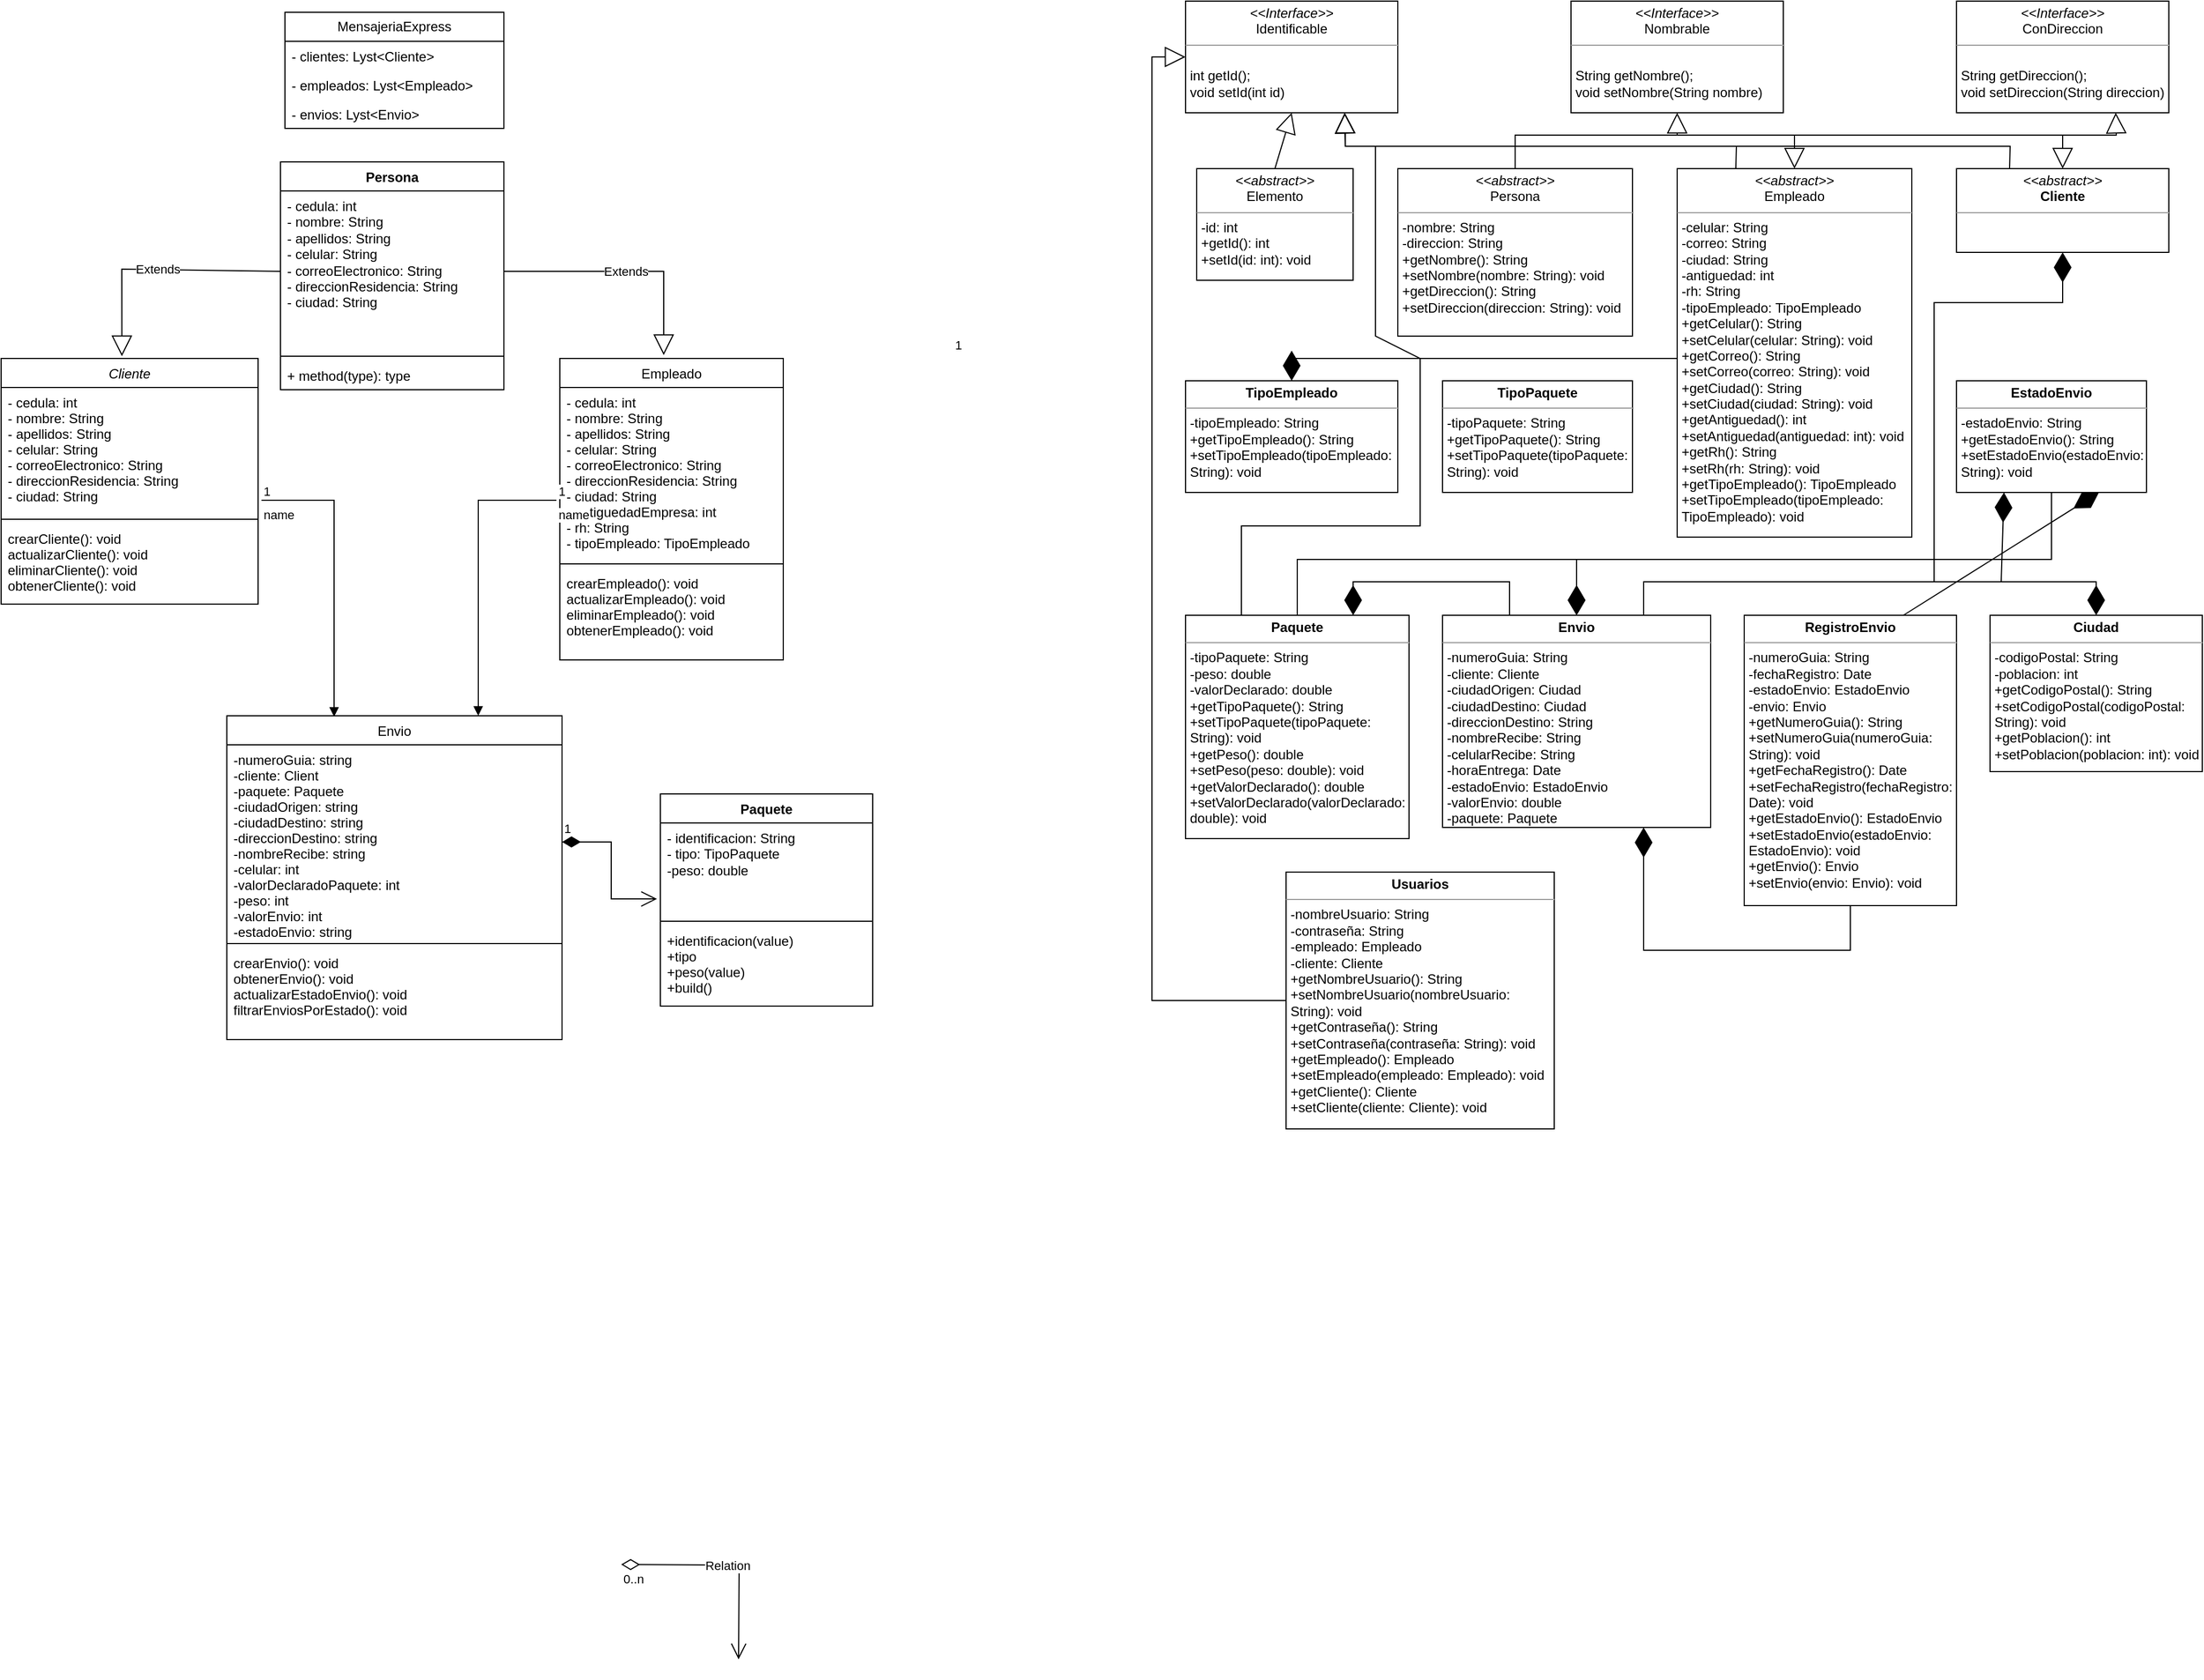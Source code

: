 <mxfile version="21.7.5" type="github">
  <diagram id="C5RBs43oDa-KdzZeNtuy" name="Page-1">
    <mxGraphModel dx="2388" dy="1520" grid="1" gridSize="10" guides="1" tooltips="1" connect="1" arrows="1" fold="1" page="1" pageScale="1" pageWidth="827" pageHeight="1169" math="0" shadow="0">
      <root>
        <mxCell id="WIyWlLk6GJQsqaUBKTNV-0" />
        <mxCell id="WIyWlLk6GJQsqaUBKTNV-1" parent="WIyWlLk6GJQsqaUBKTNV-0" />
        <mxCell id="zkfFHV4jXpPFQw0GAbJ--0" value="Cliente" style="swimlane;fontStyle=2;align=center;verticalAlign=top;childLayout=stackLayout;horizontal=1;startSize=26;horizontalStack=0;resizeParent=1;resizeLast=0;collapsible=1;marginBottom=0;rounded=0;shadow=0;strokeWidth=1;" parent="WIyWlLk6GJQsqaUBKTNV-1" vertex="1">
          <mxGeometry x="10" y="350" width="230" height="220" as="geometry">
            <mxRectangle x="230" y="140" width="160" height="26" as="alternateBounds" />
          </mxGeometry>
        </mxCell>
        <mxCell id="zkfFHV4jXpPFQw0GAbJ--1" value="- cedula: int   &#xa;- nombre: String&#xa;- apellidos: String &#xa;- celular: String&#xa;- correoElectronico: String &#xa;- direccionResidencia: String &#xa;- ciudad: String " style="text;align=left;verticalAlign=top;spacingLeft=4;spacingRight=4;overflow=hidden;rotatable=0;points=[[0,0.5],[1,0.5]];portConstraint=eastwest;" parent="zkfFHV4jXpPFQw0GAbJ--0" vertex="1">
          <mxGeometry y="26" width="230" height="114" as="geometry" />
        </mxCell>
        <mxCell id="zkfFHV4jXpPFQw0GAbJ--4" value="" style="line;html=1;strokeWidth=1;align=left;verticalAlign=middle;spacingTop=-1;spacingLeft=3;spacingRight=3;rotatable=0;labelPosition=right;points=[];portConstraint=eastwest;" parent="zkfFHV4jXpPFQw0GAbJ--0" vertex="1">
          <mxGeometry y="140" width="230" height="8" as="geometry" />
        </mxCell>
        <mxCell id="zkfFHV4jXpPFQw0GAbJ--5" value="crearCliente(): void&#xa;actualizarCliente(): void&#xa;eliminarCliente(): void&#xa;obtenerCliente(): void" style="text;align=left;verticalAlign=top;spacingLeft=4;spacingRight=4;overflow=hidden;rotatable=0;points=[[0,0.5],[1,0.5]];portConstraint=eastwest;" parent="zkfFHV4jXpPFQw0GAbJ--0" vertex="1">
          <mxGeometry y="148" width="230" height="72" as="geometry" />
        </mxCell>
        <mxCell id="zkfFHV4jXpPFQw0GAbJ--17" value="Empleado" style="swimlane;fontStyle=0;align=center;verticalAlign=top;childLayout=stackLayout;horizontal=1;startSize=26;horizontalStack=0;resizeParent=1;resizeLast=0;collapsible=1;marginBottom=0;rounded=0;shadow=0;strokeWidth=1;" parent="WIyWlLk6GJQsqaUBKTNV-1" vertex="1">
          <mxGeometry x="510" y="350" width="200" height="270" as="geometry">
            <mxRectangle x="550" y="140" width="160" height="26" as="alternateBounds" />
          </mxGeometry>
        </mxCell>
        <mxCell id="zkfFHV4jXpPFQw0GAbJ--18" value="- cedula: int   &#xa;- nombre: String&#xa;- apellidos: String &#xa;- celular: String&#xa;- correoElectronico: String &#xa;- direccionResidencia: String &#xa;- ciudad: String &#xa;- antiguedadEmpresa: int &#xa;- rh: String     &#xa;- tipoEmpleado: TipoEmpleado " style="text;align=left;verticalAlign=top;spacingLeft=4;spacingRight=4;overflow=hidden;rotatable=0;points=[[0,0.5],[1,0.5]];portConstraint=eastwest;" parent="zkfFHV4jXpPFQw0GAbJ--17" vertex="1">
          <mxGeometry y="26" width="200" height="154" as="geometry" />
        </mxCell>
        <mxCell id="zkfFHV4jXpPFQw0GAbJ--23" value="" style="line;html=1;strokeWidth=1;align=left;verticalAlign=middle;spacingTop=-1;spacingLeft=3;spacingRight=3;rotatable=0;labelPosition=right;points=[];portConstraint=eastwest;" parent="zkfFHV4jXpPFQw0GAbJ--17" vertex="1">
          <mxGeometry y="180" width="200" height="8" as="geometry" />
        </mxCell>
        <mxCell id="zkfFHV4jXpPFQw0GAbJ--24" value="crearEmpleado(): void&#xa;actualizarEmpleado(): void&#xa;eliminarEmpleado(): void&#xa;obtenerEmpleado(): void" style="text;align=left;verticalAlign=top;spacingLeft=4;spacingRight=4;overflow=hidden;rotatable=0;points=[[0,0.5],[1,0.5]];portConstraint=eastwest;" parent="zkfFHV4jXpPFQw0GAbJ--17" vertex="1">
          <mxGeometry y="188" width="200" height="72" as="geometry" />
        </mxCell>
        <mxCell id="XCWTy4G8o5zavnI8G2CW-0" value="Persona" style="swimlane;fontStyle=1;align=center;verticalAlign=top;childLayout=stackLayout;horizontal=1;startSize=26;horizontalStack=0;resizeParent=1;resizeParentMax=0;resizeLast=0;collapsible=1;marginBottom=0;whiteSpace=wrap;html=1;" parent="WIyWlLk6GJQsqaUBKTNV-1" vertex="1">
          <mxGeometry x="260" y="174" width="200" height="204" as="geometry" />
        </mxCell>
        <mxCell id="XCWTy4G8o5zavnI8G2CW-1" value="&lt;div&gt;- cedula: int&amp;nbsp; &amp;nbsp;&lt;/div&gt;&lt;div&gt;- nombre: String&lt;/div&gt;&lt;div&gt;- apellidos: String&amp;nbsp;&lt;/div&gt;&lt;div&gt;- celular: String&lt;/div&gt;&lt;div&gt;- correoElectronico: String&amp;nbsp;&lt;/div&gt;&lt;div&gt;- direccionResidencia: String&amp;nbsp;&lt;/div&gt;&lt;div&gt;- ciudad: String&amp;nbsp;&lt;/div&gt;" style="text;strokeColor=none;fillColor=none;align=left;verticalAlign=top;spacingLeft=4;spacingRight=4;overflow=hidden;rotatable=0;points=[[0,0.5],[1,0.5]];portConstraint=eastwest;whiteSpace=wrap;html=1;" parent="XCWTy4G8o5zavnI8G2CW-0" vertex="1">
          <mxGeometry y="26" width="200" height="144" as="geometry" />
        </mxCell>
        <mxCell id="XCWTy4G8o5zavnI8G2CW-2" value="" style="line;strokeWidth=1;fillColor=none;align=left;verticalAlign=middle;spacingTop=-1;spacingLeft=3;spacingRight=3;rotatable=0;labelPosition=right;points=[];portConstraint=eastwest;strokeColor=inherit;" parent="XCWTy4G8o5zavnI8G2CW-0" vertex="1">
          <mxGeometry y="170" width="200" height="8" as="geometry" />
        </mxCell>
        <mxCell id="XCWTy4G8o5zavnI8G2CW-3" value="+ method(type): type" style="text;strokeColor=none;fillColor=none;align=left;verticalAlign=top;spacingLeft=4;spacingRight=4;overflow=hidden;rotatable=0;points=[[0,0.5],[1,0.5]];portConstraint=eastwest;whiteSpace=wrap;html=1;" parent="XCWTy4G8o5zavnI8G2CW-0" vertex="1">
          <mxGeometry y="178" width="200" height="26" as="geometry" />
        </mxCell>
        <mxCell id="sOPFyRrpTD2RSbv7K-v1-4" value="MensajeriaExpress" style="swimlane;fontStyle=0;childLayout=stackLayout;horizontal=1;startSize=26;fillColor=none;horizontalStack=0;resizeParent=1;resizeParentMax=0;resizeLast=0;collapsible=1;marginBottom=0;whiteSpace=wrap;html=1;" parent="WIyWlLk6GJQsqaUBKTNV-1" vertex="1">
          <mxGeometry x="264" y="40" width="196" height="104" as="geometry" />
        </mxCell>
        <mxCell id="sOPFyRrpTD2RSbv7K-v1-5" value="- clientes: Lyst&amp;lt;Cliente&amp;gt;" style="text;strokeColor=none;fillColor=none;align=left;verticalAlign=top;spacingLeft=4;spacingRight=4;overflow=hidden;rotatable=0;points=[[0,0.5],[1,0.5]];portConstraint=eastwest;whiteSpace=wrap;html=1;" parent="sOPFyRrpTD2RSbv7K-v1-4" vertex="1">
          <mxGeometry y="26" width="196" height="26" as="geometry" />
        </mxCell>
        <mxCell id="sOPFyRrpTD2RSbv7K-v1-6" value="- empleados: Lyst&amp;lt;Empleado&amp;gt;" style="text;strokeColor=none;fillColor=none;align=left;verticalAlign=top;spacingLeft=4;spacingRight=4;overflow=hidden;rotatable=0;points=[[0,0.5],[1,0.5]];portConstraint=eastwest;whiteSpace=wrap;html=1;" parent="sOPFyRrpTD2RSbv7K-v1-4" vertex="1">
          <mxGeometry y="52" width="196" height="26" as="geometry" />
        </mxCell>
        <mxCell id="sOPFyRrpTD2RSbv7K-v1-7" value="- envios: Lyst&amp;lt;Envio&amp;gt;" style="text;strokeColor=none;fillColor=none;align=left;verticalAlign=top;spacingLeft=4;spacingRight=4;overflow=hidden;rotatable=0;points=[[0,0.5],[1,0.5]];portConstraint=eastwest;whiteSpace=wrap;html=1;" parent="sOPFyRrpTD2RSbv7K-v1-4" vertex="1">
          <mxGeometry y="78" width="196" height="26" as="geometry" />
        </mxCell>
        <mxCell id="sOPFyRrpTD2RSbv7K-v1-37" value="Relation" style="endArrow=open;html=1;endSize=12;startArrow=diamondThin;startSize=14;startFill=0;edgeStyle=orthogonalEdgeStyle;rounded=0;exitX=1.003;exitY=0.713;exitDx=0;exitDy=0;exitPerimeter=0;" parent="WIyWlLk6GJQsqaUBKTNV-1" edge="1">
          <mxGeometry relative="1" as="geometry">
            <mxPoint x="564.9" y="1430.062" as="sourcePoint" />
            <mxPoint x="670" y="1515" as="targetPoint" />
          </mxGeometry>
        </mxCell>
        <mxCell id="sOPFyRrpTD2RSbv7K-v1-38" value="0..n" style="edgeLabel;resizable=0;html=1;align=left;verticalAlign=top;" parent="sOPFyRrpTD2RSbv7K-v1-37" connectable="0" vertex="1">
          <mxGeometry x="-1" relative="1" as="geometry" />
        </mxCell>
        <mxCell id="sOPFyRrpTD2RSbv7K-v1-39" value="1" style="edgeLabel;resizable=0;html=1;align=right;verticalAlign=top;" parent="sOPFyRrpTD2RSbv7K-v1-37" connectable="0" vertex="1">
          <mxGeometry x="1" relative="1" as="geometry">
            <mxPoint x="200" y="-1190" as="offset" />
          </mxGeometry>
        </mxCell>
        <mxCell id="LjxdtjwsalOc4ImMedM0-0" value="Paquete" style="swimlane;fontStyle=1;align=center;verticalAlign=top;childLayout=stackLayout;horizontal=1;startSize=26;horizontalStack=0;resizeParent=1;resizeParentMax=0;resizeLast=0;collapsible=1;marginBottom=0;whiteSpace=wrap;html=1;" parent="WIyWlLk6GJQsqaUBKTNV-1" vertex="1">
          <mxGeometry x="600" y="740" width="190" height="190" as="geometry" />
        </mxCell>
        <mxCell id="LjxdtjwsalOc4ImMedM0-1" value="- identificacion: String&lt;br&gt;- tipo: TipoPaquete&lt;br&gt;-peso: double" style="text;strokeColor=none;fillColor=none;align=left;verticalAlign=top;spacingLeft=4;spacingRight=4;overflow=hidden;rotatable=0;points=[[0,0.5],[1,0.5]];portConstraint=eastwest;whiteSpace=wrap;html=1;" parent="LjxdtjwsalOc4ImMedM0-0" vertex="1">
          <mxGeometry y="26" width="190" height="84" as="geometry" />
        </mxCell>
        <mxCell id="LjxdtjwsalOc4ImMedM0-2" value="" style="line;strokeWidth=1;fillColor=none;align=left;verticalAlign=middle;spacingTop=-1;spacingLeft=3;spacingRight=3;rotatable=0;labelPosition=right;points=[];portConstraint=eastwest;strokeColor=inherit;" parent="LjxdtjwsalOc4ImMedM0-0" vertex="1">
          <mxGeometry y="110" width="190" height="8" as="geometry" />
        </mxCell>
        <mxCell id="LjxdtjwsalOc4ImMedM0-3" value="+identificacion(value)&#xa;+tipo&#xa;+peso(value)&#xa;+build()" style="text;align=left;verticalAlign=top;spacingLeft=4;spacingRight=4;overflow=hidden;rotatable=0;points=[[0,0.5],[1,0.5]];portConstraint=eastwest;" parent="LjxdtjwsalOc4ImMedM0-0" vertex="1">
          <mxGeometry y="118" width="190" height="72" as="geometry" />
        </mxCell>
        <mxCell id="LjxdtjwsalOc4ImMedM0-4" value="Envio" style="swimlane;fontStyle=0;align=center;verticalAlign=top;childLayout=stackLayout;horizontal=1;startSize=26;horizontalStack=0;resizeParent=1;resizeLast=0;collapsible=1;marginBottom=0;rounded=0;shadow=0;strokeWidth=1;" parent="WIyWlLk6GJQsqaUBKTNV-1" vertex="1">
          <mxGeometry x="212" y="670" width="300" height="290" as="geometry">
            <mxRectangle x="130" y="380" width="160" height="26" as="alternateBounds" />
          </mxGeometry>
        </mxCell>
        <mxCell id="LjxdtjwsalOc4ImMedM0-5" value="-numeroGuia: string&#xa;-cliente: Client&#xa;-paquete: Paquete&#xa;-ciudadOrigen: string&#xa;-ciudadDestino: string&#xa;-direccionDestino: string&#xa;-nombreRecibe: string&#xa;-celular: int&#xa;-valorDeclaradoPaquete: int&#xa;-peso: int&#xa;-valorEnvio: int&#xa;-estadoEnvio: string&#xa;" style="text;align=left;verticalAlign=top;spacingLeft=4;spacingRight=4;overflow=hidden;rotatable=0;points=[[0,0.5],[1,0.5]];portConstraint=eastwest;" parent="LjxdtjwsalOc4ImMedM0-4" vertex="1">
          <mxGeometry y="26" width="300" height="174" as="geometry" />
        </mxCell>
        <mxCell id="LjxdtjwsalOc4ImMedM0-6" value="" style="line;html=1;strokeWidth=1;align=left;verticalAlign=middle;spacingTop=-1;spacingLeft=3;spacingRight=3;rotatable=0;labelPosition=right;points=[];portConstraint=eastwest;" parent="LjxdtjwsalOc4ImMedM0-4" vertex="1">
          <mxGeometry y="200" width="300" height="8" as="geometry" />
        </mxCell>
        <mxCell id="LjxdtjwsalOc4ImMedM0-7" value="crearEnvio(): void&#xa;obtenerEnvio(): void&#xa;actualizarEstadoEnvio(): void&#xa;filtrarEnviosPorEstado(): void" style="text;align=left;verticalAlign=top;spacingLeft=4;spacingRight=4;overflow=hidden;rotatable=0;points=[[0,0.5],[1,0.5]];portConstraint=eastwest;fontStyle=0" parent="LjxdtjwsalOc4ImMedM0-4" vertex="1">
          <mxGeometry y="208" width="300" height="82" as="geometry" />
        </mxCell>
        <mxCell id="LjxdtjwsalOc4ImMedM0-8" value="Extends" style="endArrow=block;endSize=16;endFill=0;html=1;rounded=0;exitX=1;exitY=0.5;exitDx=0;exitDy=0;entryX=0.465;entryY=-0.011;entryDx=0;entryDy=0;entryPerimeter=0;" parent="WIyWlLk6GJQsqaUBKTNV-1" source="XCWTy4G8o5zavnI8G2CW-1" target="zkfFHV4jXpPFQw0GAbJ--17" edge="1">
          <mxGeometry width="160" relative="1" as="geometry">
            <mxPoint x="500" y="270" as="sourcePoint" />
            <mxPoint x="660" y="270" as="targetPoint" />
            <Array as="points">
              <mxPoint x="603" y="272" />
            </Array>
          </mxGeometry>
        </mxCell>
        <mxCell id="LjxdtjwsalOc4ImMedM0-10" value="Extends" style="endArrow=block;endSize=16;endFill=0;html=1;rounded=0;exitX=0;exitY=0.5;exitDx=0;exitDy=0;entryX=0.47;entryY=-0.009;entryDx=0;entryDy=0;entryPerimeter=0;" parent="WIyWlLk6GJQsqaUBKTNV-1" source="XCWTy4G8o5zavnI8G2CW-1" target="zkfFHV4jXpPFQw0GAbJ--0" edge="1">
          <mxGeometry width="160" relative="1" as="geometry">
            <mxPoint x="-10" y="300" as="sourcePoint" />
            <mxPoint x="150" y="300" as="targetPoint" />
            <Array as="points">
              <mxPoint x="118" y="270" />
            </Array>
          </mxGeometry>
        </mxCell>
        <mxCell id="LjxdtjwsalOc4ImMedM0-11" value="name" style="endArrow=block;endFill=1;html=1;edgeStyle=orthogonalEdgeStyle;align=left;verticalAlign=top;rounded=0;exitX=1.013;exitY=0.886;exitDx=0;exitDy=0;exitPerimeter=0;entryX=0.32;entryY=0.003;entryDx=0;entryDy=0;entryPerimeter=0;" parent="WIyWlLk6GJQsqaUBKTNV-1" source="zkfFHV4jXpPFQw0GAbJ--1" target="LjxdtjwsalOc4ImMedM0-4" edge="1">
          <mxGeometry x="-1" relative="1" as="geometry">
            <mxPoint x="160" y="610" as="sourcePoint" />
            <mxPoint x="320" y="610" as="targetPoint" />
          </mxGeometry>
        </mxCell>
        <mxCell id="LjxdtjwsalOc4ImMedM0-12" value="1" style="edgeLabel;resizable=0;html=1;align=left;verticalAlign=bottom;" parent="LjxdtjwsalOc4ImMedM0-11" connectable="0" vertex="1">
          <mxGeometry x="-1" relative="1" as="geometry" />
        </mxCell>
        <mxCell id="LjxdtjwsalOc4ImMedM0-13" value="name" style="endArrow=block;endFill=1;html=1;edgeStyle=orthogonalEdgeStyle;align=left;verticalAlign=top;rounded=0;exitX=-0.015;exitY=0.656;exitDx=0;exitDy=0;exitPerimeter=0;entryX=0.75;entryY=0;entryDx=0;entryDy=0;" parent="WIyWlLk6GJQsqaUBKTNV-1" source="zkfFHV4jXpPFQw0GAbJ--18" target="LjxdtjwsalOc4ImMedM0-4" edge="1">
          <mxGeometry x="-1" relative="1" as="geometry">
            <mxPoint x="290" y="560" as="sourcePoint" />
            <mxPoint x="450" y="560" as="targetPoint" />
          </mxGeometry>
        </mxCell>
        <mxCell id="LjxdtjwsalOc4ImMedM0-14" value="1" style="edgeLabel;resizable=0;html=1;align=left;verticalAlign=bottom;" parent="LjxdtjwsalOc4ImMedM0-13" connectable="0" vertex="1">
          <mxGeometry x="-1" relative="1" as="geometry" />
        </mxCell>
        <mxCell id="LjxdtjwsalOc4ImMedM0-15" value="1" style="endArrow=open;html=1;endSize=12;startArrow=diamondThin;startSize=14;startFill=1;edgeStyle=orthogonalEdgeStyle;align=left;verticalAlign=bottom;rounded=0;entryX=-0.016;entryY=0.81;entryDx=0;entryDy=0;entryPerimeter=0;" parent="WIyWlLk6GJQsqaUBKTNV-1" source="LjxdtjwsalOc4ImMedM0-5" target="LjxdtjwsalOc4ImMedM0-1" edge="1">
          <mxGeometry x="-1" y="3" relative="1" as="geometry">
            <mxPoint x="530" y="815" as="sourcePoint" />
            <mxPoint x="690" y="815" as="targetPoint" />
          </mxGeometry>
        </mxCell>
        <mxCell id="9p0G8OHFXG8jgneaMk42-0" value="&lt;p style=&quot;margin:0px;margin-top:4px;text-align:center;&quot;&gt;&lt;i&gt;&amp;lt;&amp;lt;Interface&amp;gt;&amp;gt;&lt;/i&gt;&lt;br&gt;Nombrable&lt;br&gt;&lt;/p&gt;&lt;hr size=&quot;1&quot;&gt;&lt;p style=&quot;margin:0px;margin-left:4px;&quot;&gt;&lt;br&gt;&lt;/p&gt;&lt;p style=&quot;margin:0px;margin-left:4px;&quot;&gt;String getNombre();&amp;nbsp;&lt;/p&gt;&lt;p style=&quot;margin:0px;margin-left:4px;&quot;&gt;void setNombre(String nombre)&lt;br&gt;&lt;/p&gt;" style="verticalAlign=top;align=left;overflow=fill;fontSize=12;fontFamily=Helvetica;html=1;whiteSpace=wrap;" vertex="1" parent="WIyWlLk6GJQsqaUBKTNV-1">
          <mxGeometry x="1415" y="30" width="190" height="100" as="geometry" />
        </mxCell>
        <mxCell id="9p0G8OHFXG8jgneaMk42-1" value="&lt;p style=&quot;margin:0px;margin-top:4px;text-align:center;&quot;&gt;&lt;i&gt;&amp;lt;&amp;lt;Interface&amp;gt;&amp;gt;&lt;/i&gt;&lt;br&gt;ConDireccion&lt;br&gt;&lt;/p&gt;&lt;hr size=&quot;1&quot;&gt;&lt;p style=&quot;margin:0px;margin-left:4px;&quot;&gt;&lt;span style=&quot;background-color: initial;&quot;&gt;&lt;br&gt;&lt;/span&gt;&lt;/p&gt;&lt;p style=&quot;margin:0px;margin-left:4px;&quot;&gt;String getDireccion();&amp;nbsp;&lt;/p&gt;&lt;p style=&quot;margin:0px;margin-left:4px;&quot;&gt;void setDireccion(String direccion)&lt;br&gt;&lt;/p&gt;" style="verticalAlign=top;align=left;overflow=fill;fontSize=12;fontFamily=Helvetica;html=1;whiteSpace=wrap;" vertex="1" parent="WIyWlLk6GJQsqaUBKTNV-1">
          <mxGeometry x="1760" y="30" width="190" height="100" as="geometry" />
        </mxCell>
        <mxCell id="9p0G8OHFXG8jgneaMk42-2" value="&lt;p style=&quot;margin:0px;margin-top:4px;text-align:center;&quot;&gt;&lt;i&gt;&amp;lt;&amp;lt;Interface&amp;gt;&amp;gt;&lt;/i&gt;&lt;br&gt;Identificable&lt;br&gt;&lt;/p&gt;&lt;hr size=&quot;1&quot;&gt;&lt;p style=&quot;margin:0px;margin-left:4px;&quot;&gt;&lt;br&gt;&lt;/p&gt;&lt;p style=&quot;margin:0px;margin-left:4px;&quot;&gt;int getId();&amp;nbsp;&lt;/p&gt;&lt;p style=&quot;margin:0px;margin-left:4px;&quot;&gt;void setId(int id)&lt;br&gt;&lt;/p&gt;" style="verticalAlign=top;align=left;overflow=fill;fontSize=12;fontFamily=Helvetica;html=1;whiteSpace=wrap;" vertex="1" parent="WIyWlLk6GJQsqaUBKTNV-1">
          <mxGeometry x="1070" y="30" width="190" height="100" as="geometry" />
        </mxCell>
        <mxCell id="9p0G8OHFXG8jgneaMk42-3" value="&lt;p style=&quot;margin:0px;margin-top:4px;text-align:center;&quot;&gt;&lt;i&gt;&amp;lt;&amp;lt;abstract&amp;gt;&amp;gt;&lt;/i&gt;&lt;br&gt;Elemento&lt;br&gt;&lt;/p&gt;&lt;hr size=&quot;1&quot;&gt;&lt;p style=&quot;margin:0px;margin-left:4px;&quot;&gt;-id: int&amp;nbsp;&lt;/p&gt;&lt;p style=&quot;margin:0px;margin-left:4px;&quot;&gt;+getId(): int&amp;nbsp;&lt;/p&gt;&lt;p style=&quot;margin:0px;margin-left:4px;&quot;&gt;+setId(id: int): void&lt;br&gt;&lt;/p&gt;" style="verticalAlign=top;align=left;overflow=fill;fontSize=12;fontFamily=Helvetica;html=1;whiteSpace=wrap;" vertex="1" parent="WIyWlLk6GJQsqaUBKTNV-1">
          <mxGeometry x="1080" y="180" width="140" height="100" as="geometry" />
        </mxCell>
        <mxCell id="9p0G8OHFXG8jgneaMk42-4" value="&lt;p style=&quot;margin:0px;margin-top:4px;text-align:center;&quot;&gt;&lt;i&gt;&amp;lt;&amp;lt;abstract&amp;gt;&amp;gt;&lt;/i&gt;&lt;br&gt;Persona&lt;br&gt;&lt;/p&gt;&lt;hr size=&quot;1&quot;&gt;&lt;p style=&quot;margin:0px;margin-left:4px;&quot;&gt;-nombre: String&lt;br/&gt;    -direccion: String&lt;br/&gt;    +getNombre(): String&lt;br/&gt;    +setNombre(nombre: String): void&lt;br/&gt;    +getDireccion(): String&lt;br/&gt;    +setDireccion(direccion: String): void&lt;br&gt;&lt;/p&gt;" style="verticalAlign=top;align=left;overflow=fill;fontSize=12;fontFamily=Helvetica;html=1;whiteSpace=wrap;" vertex="1" parent="WIyWlLk6GJQsqaUBKTNV-1">
          <mxGeometry x="1260" y="180" width="210" height="150" as="geometry" />
        </mxCell>
        <mxCell id="9p0G8OHFXG8jgneaMk42-5" value="&lt;p style=&quot;margin:0px;margin-top:4px;text-align:center;&quot;&gt;&lt;i&gt;&amp;lt;&amp;lt;abstract&amp;gt;&amp;gt;&lt;/i&gt;&lt;br&gt;Empleado&lt;br&gt;&lt;/p&gt;&lt;hr size=&quot;1&quot;&gt;&lt;p style=&quot;margin:0px;margin-left:4px;&quot;&gt;-celular: String&lt;br/&gt;    -correo: String&lt;br/&gt;    -ciudad: String&lt;br/&gt;    -antiguedad: int&lt;br/&gt;    -rh: String&lt;br/&gt;    -tipoEmpleado: TipoEmpleado&lt;br/&gt;    +getCelular(): String&lt;br/&gt;    +setCelular(celular: String): void&lt;br/&gt;    +getCorreo(): String&lt;br/&gt;    +setCorreo(correo: String): void&lt;br/&gt;    +getCiudad(): String&lt;br/&gt;    +setCiudad(ciudad: String): void&lt;br/&gt;    +getAntiguedad(): int&lt;br/&gt;    +setAntiguedad(antiguedad: int): void&lt;br/&gt;    +getRh(): String&lt;br/&gt;    +setRh(rh: String): void&lt;br/&gt;    +getTipoEmpleado(): TipoEmpleado&lt;br/&gt;    +setTipoEmpleado(tipoEmpleado: TipoEmpleado): void&lt;br&gt;&lt;/p&gt;" style="verticalAlign=top;align=left;overflow=fill;fontSize=12;fontFamily=Helvetica;html=1;whiteSpace=wrap;" vertex="1" parent="WIyWlLk6GJQsqaUBKTNV-1">
          <mxGeometry x="1510" y="180" width="210" height="330" as="geometry" />
        </mxCell>
        <mxCell id="9p0G8OHFXG8jgneaMk42-6" value="&lt;p style=&quot;margin:0px;margin-top:4px;text-align:center;&quot;&gt;&lt;i&gt;&amp;lt;&amp;lt;abstract&amp;gt;&amp;gt;&lt;/i&gt;&lt;br&gt;&lt;b&gt;Cliente&lt;/b&gt;&lt;/p&gt;&lt;hr size=&quot;1&quot;&gt;&lt;p style=&quot;margin:0px;margin-left:4px;&quot;&gt;&lt;/p&gt;&lt;p style=&quot;margin:0px;margin-left:4px;&quot;&gt;&lt;br&gt;&lt;/p&gt;" style="verticalAlign=top;align=left;overflow=fill;fontSize=12;fontFamily=Helvetica;html=1;whiteSpace=wrap;" vertex="1" parent="WIyWlLk6GJQsqaUBKTNV-1">
          <mxGeometry x="1760" y="180" width="190" height="75" as="geometry" />
        </mxCell>
        <mxCell id="9p0G8OHFXG8jgneaMk42-7" value="&lt;p style=&quot;margin:0px;margin-top:4px;text-align:center;&quot;&gt;&lt;b&gt;TipoEmpleado&lt;/b&gt;&lt;/p&gt;&lt;hr size=&quot;1&quot;&gt;&lt;p style=&quot;margin:0px;margin-left:4px;&quot;&gt;&lt;/p&gt;&lt;p style=&quot;margin:0px;margin-left:4px;&quot;&gt;-tipoEmpleado: String&lt;br/&gt;    +getTipoEmpleado(): String&lt;br/&gt;    +setTipoEmpleado(tipoEmpleado: String): void&lt;br&gt;&lt;/p&gt;" style="verticalAlign=top;align=left;overflow=fill;fontSize=12;fontFamily=Helvetica;html=1;whiteSpace=wrap;" vertex="1" parent="WIyWlLk6GJQsqaUBKTNV-1">
          <mxGeometry x="1070" y="370" width="190" height="100" as="geometry" />
        </mxCell>
        <mxCell id="9p0G8OHFXG8jgneaMk42-8" value="&lt;p style=&quot;margin:0px;margin-top:4px;text-align:center;&quot;&gt;&lt;b&gt;Usuarios&lt;/b&gt;&lt;/p&gt;&lt;hr size=&quot;1&quot;&gt;&lt;p style=&quot;margin:0px;margin-left:4px;&quot;&gt;&lt;/p&gt;&lt;p style=&quot;margin:0px;margin-left:4px;&quot;&gt;-nombreUsuario: String&lt;br/&gt;    -contraseña: String&lt;br/&gt;    -empleado: Empleado&lt;br/&gt;    -cliente: Cliente&lt;br/&gt;    +getNombreUsuario(): String&lt;br/&gt;    +setNombreUsuario(nombreUsuario: String): void&lt;br/&gt;    +getContraseña(): String&lt;br/&gt;    +setContraseña(contraseña: String): void&lt;br/&gt;    +getEmpleado(): Empleado&lt;br/&gt;    +setEmpleado(empleado: Empleado): void&lt;br/&gt;    +getCliente(): Cliente&lt;br/&gt;    +setCliente(cliente: Cliente): void&lt;br&gt;&lt;/p&gt;" style="verticalAlign=top;align=left;overflow=fill;fontSize=12;fontFamily=Helvetica;html=1;whiteSpace=wrap;" vertex="1" parent="WIyWlLk6GJQsqaUBKTNV-1">
          <mxGeometry x="1160" y="810" width="240" height="230" as="geometry" />
        </mxCell>
        <mxCell id="9p0G8OHFXG8jgneaMk42-9" value="&lt;p style=&quot;margin:0px;margin-top:4px;text-align:center;&quot;&gt;&lt;b&gt;Paquete&lt;/b&gt;&lt;/p&gt;&lt;hr size=&quot;1&quot;&gt;&lt;p style=&quot;margin:0px;margin-left:4px;&quot;&gt;&lt;/p&gt;&lt;p style=&quot;margin:0px;margin-left:4px;&quot;&gt;-tipoPaquete: String&lt;br/&gt;    -peso: double&lt;br/&gt;    -valorDeclarado: double&lt;br/&gt;    +getTipoPaquete(): String&lt;br/&gt;    +setTipoPaquete(tipoPaquete: String): void&lt;br/&gt;    +getPeso(): double&lt;br/&gt;    +setPeso(peso: double): void&lt;br/&gt;    +getValorDeclarado(): double&lt;br/&gt;    +setValorDeclarado(valorDeclarado: double): void&lt;br&gt;&lt;/p&gt;" style="verticalAlign=top;align=left;overflow=fill;fontSize=12;fontFamily=Helvetica;html=1;whiteSpace=wrap;" vertex="1" parent="WIyWlLk6GJQsqaUBKTNV-1">
          <mxGeometry x="1070" y="580" width="200" height="200" as="geometry" />
        </mxCell>
        <mxCell id="9p0G8OHFXG8jgneaMk42-10" value="&lt;p style=&quot;margin:0px;margin-top:4px;text-align:center;&quot;&gt;&lt;b&gt;Envio&lt;/b&gt;&lt;/p&gt;&lt;hr size=&quot;1&quot;&gt;&lt;p style=&quot;margin:0px;margin-left:4px;&quot;&gt;&lt;/p&gt;&lt;p style=&quot;margin:0px;margin-left:4px;&quot;&gt;-numeroGuia: String&lt;br&gt;    -cliente: Cliente&lt;br&gt;    -ciudadOrigen: Ciudad&lt;br&gt;    -ciudadDestino: Ciudad&lt;br&gt;    -direccionDestino: String&lt;br&gt;    -nombreRecibe: String&lt;br&gt;    -celularRecibe: String&lt;br&gt;    -horaEntrega: Date&lt;br&gt;    -estadoEnvio: EstadoEnvio&lt;br&gt;    -valorEnvio: double&lt;br&gt;    -paquete: Paquete&lt;br&gt;&lt;br&gt;&lt;/p&gt;" style="verticalAlign=top;align=left;overflow=fill;fontSize=12;fontFamily=Helvetica;html=1;whiteSpace=wrap;" vertex="1" parent="WIyWlLk6GJQsqaUBKTNV-1">
          <mxGeometry x="1300" y="580" width="240" height="190" as="geometry" />
        </mxCell>
        <mxCell id="9p0G8OHFXG8jgneaMk42-11" value="&lt;p style=&quot;margin:0px;margin-top:4px;text-align:center;&quot;&gt;&lt;b&gt;RegistroEnvio&lt;/b&gt;&lt;/p&gt;&lt;hr size=&quot;1&quot;&gt;&lt;p style=&quot;margin:0px;margin-left:4px;&quot;&gt;&lt;/p&gt;&lt;p style=&quot;margin:0px;margin-left:4px;&quot;&gt;-numeroGuia: String&lt;br/&gt;    -fechaRegistro: Date&lt;br/&gt;    -estadoEnvio: EstadoEnvio&lt;br/&gt;    -envio: Envio&lt;br/&gt;    +getNumeroGuia(): String&lt;br/&gt;    +setNumeroGuia(numeroGuia: String): void&lt;br/&gt;    +getFechaRegistro(): Date&lt;br/&gt;    +setFechaRegistro(fechaRegistro: Date): void&lt;br/&gt;    +getEstadoEnvio(): EstadoEnvio&lt;br/&gt;    +setEstadoEnvio(estadoEnvio: EstadoEnvio): void&lt;br/&gt;    +getEnvio(): Envio&lt;br/&gt;    +setEnvio(envio: Envio): void&lt;br&gt;&lt;/p&gt;" style="verticalAlign=top;align=left;overflow=fill;fontSize=12;fontFamily=Helvetica;html=1;whiteSpace=wrap;" vertex="1" parent="WIyWlLk6GJQsqaUBKTNV-1">
          <mxGeometry x="1570" y="580" width="190" height="260" as="geometry" />
        </mxCell>
        <mxCell id="9p0G8OHFXG8jgneaMk42-12" value="&lt;p style=&quot;margin:0px;margin-top:4px;text-align:center;&quot;&gt;&lt;b&gt;Ciudad&lt;/b&gt;&lt;/p&gt;&lt;hr size=&quot;1&quot;&gt;&lt;p style=&quot;margin:0px;margin-left:4px;&quot;&gt;&lt;/p&gt;&lt;p style=&quot;margin:0px;margin-left:4px;&quot;&gt;-codigoPostal: String&lt;br/&gt;    -poblacion: int&lt;br/&gt;    +getCodigoPostal(): String&lt;br/&gt;    +setCodigoPostal(codigoPostal: String): void&lt;br/&gt;    +getPoblacion(): int&lt;br/&gt;    +setPoblacion(poblacion: int): void&lt;br&gt;&lt;/p&gt;" style="verticalAlign=top;align=left;overflow=fill;fontSize=12;fontFamily=Helvetica;html=1;whiteSpace=wrap;" vertex="1" parent="WIyWlLk6GJQsqaUBKTNV-1">
          <mxGeometry x="1790" y="580" width="190" height="140" as="geometry" />
        </mxCell>
        <mxCell id="9p0G8OHFXG8jgneaMk42-13" value="&lt;p style=&quot;margin:0px;margin-top:4px;text-align:center;&quot;&gt;&lt;b&gt;EstadoEnvio&lt;/b&gt;&lt;/p&gt;&lt;hr size=&quot;1&quot;&gt;&lt;p style=&quot;margin:0px;margin-left:4px;&quot;&gt;&lt;/p&gt;&lt;p style=&quot;margin:0px;margin-left:4px;&quot;&gt;-estadoEnvio: String&lt;br/&gt;    +getEstadoEnvio(): String&lt;br/&gt;    +setEstadoEnvio(estadoEnvio: String): void&lt;br&gt;&lt;/p&gt;" style="verticalAlign=top;align=left;overflow=fill;fontSize=12;fontFamily=Helvetica;html=1;whiteSpace=wrap;" vertex="1" parent="WIyWlLk6GJQsqaUBKTNV-1">
          <mxGeometry x="1760" y="370" width="170" height="100" as="geometry" />
        </mxCell>
        <mxCell id="9p0G8OHFXG8jgneaMk42-14" value="&lt;p style=&quot;margin:0px;margin-top:4px;text-align:center;&quot;&gt;&lt;b&gt;TipoPaquete&lt;/b&gt;&lt;/p&gt;&lt;hr size=&quot;1&quot;&gt;&lt;p style=&quot;margin:0px;margin-left:4px;&quot;&gt;&lt;/p&gt;&lt;p style=&quot;margin:0px;margin-left:4px;&quot;&gt;-tipoPaquete: String&lt;br/&gt;    +getTipoPaquete(): String&lt;br/&gt;    +setTipoPaquete(tipoPaquete: String): void&lt;br&gt;&lt;/p&gt;" style="verticalAlign=top;align=left;overflow=fill;fontSize=12;fontFamily=Helvetica;html=1;whiteSpace=wrap;" vertex="1" parent="WIyWlLk6GJQsqaUBKTNV-1">
          <mxGeometry x="1300" y="370" width="170" height="100" as="geometry" />
        </mxCell>
        <mxCell id="9p0G8OHFXG8jgneaMk42-15" value="" style="endArrow=block;endSize=16;endFill=0;html=1;rounded=0;entryX=0.5;entryY=0;entryDx=0;entryDy=0;exitX=0.5;exitY=0;exitDx=0;exitDy=0;" edge="1" parent="WIyWlLk6GJQsqaUBKTNV-1" source="9p0G8OHFXG8jgneaMk42-4" target="9p0G8OHFXG8jgneaMk42-5">
          <mxGeometry width="160" relative="1" as="geometry">
            <mxPoint x="1320" y="120" as="sourcePoint" />
            <mxPoint x="1620" y="150" as="targetPoint" />
            <Array as="points">
              <mxPoint x="1365" y="150" />
              <mxPoint x="1615" y="150" />
            </Array>
          </mxGeometry>
        </mxCell>
        <mxCell id="9p0G8OHFXG8jgneaMk42-16" value="" style="endArrow=block;endSize=16;endFill=0;html=1;rounded=0;entryX=0.5;entryY=0;entryDx=0;entryDy=0;exitX=0.5;exitY=0;exitDx=0;exitDy=0;" edge="1" parent="WIyWlLk6GJQsqaUBKTNV-1" source="9p0G8OHFXG8jgneaMk42-4" target="9p0G8OHFXG8jgneaMk42-6">
          <mxGeometry width="160" relative="1" as="geometry">
            <mxPoint x="1560" y="140" as="sourcePoint" />
            <mxPoint x="1720" y="140" as="targetPoint" />
            <Array as="points">
              <mxPoint x="1365" y="150" />
              <mxPoint x="1855" y="150" />
              <mxPoint x="1855" y="160" />
            </Array>
          </mxGeometry>
        </mxCell>
        <mxCell id="9p0G8OHFXG8jgneaMk42-17" value="" style="endArrow=block;endSize=16;endFill=0;html=1;rounded=0;entryX=0.5;entryY=1;entryDx=0;entryDy=0;exitX=0.5;exitY=0;exitDx=0;exitDy=0;" edge="1" parent="WIyWlLk6GJQsqaUBKTNV-1" source="9p0G8OHFXG8jgneaMk42-3" target="9p0G8OHFXG8jgneaMk42-2">
          <mxGeometry width="160" relative="1" as="geometry">
            <mxPoint x="1370" y="210" as="sourcePoint" />
            <mxPoint x="1530" y="210" as="targetPoint" />
          </mxGeometry>
        </mxCell>
        <mxCell id="9p0G8OHFXG8jgneaMk42-18" value="" style="endArrow=block;endSize=16;endFill=0;html=1;rounded=0;entryX=0.5;entryY=1;entryDx=0;entryDy=0;exitX=0.5;exitY=0;exitDx=0;exitDy=0;" edge="1" parent="WIyWlLk6GJQsqaUBKTNV-1" source="9p0G8OHFXG8jgneaMk42-4" target="9p0G8OHFXG8jgneaMk42-0">
          <mxGeometry width="160" relative="1" as="geometry">
            <mxPoint x="1370" y="210" as="sourcePoint" />
            <mxPoint x="1530" y="210" as="targetPoint" />
            <Array as="points">
              <mxPoint x="1365" y="150" />
              <mxPoint x="1510" y="150" />
            </Array>
          </mxGeometry>
        </mxCell>
        <mxCell id="9p0G8OHFXG8jgneaMk42-19" value="" style="endArrow=block;endSize=16;endFill=0;html=1;rounded=0;entryX=0.75;entryY=1;entryDx=0;entryDy=0;exitX=0.5;exitY=0;exitDx=0;exitDy=0;" edge="1" parent="WIyWlLk6GJQsqaUBKTNV-1" source="9p0G8OHFXG8jgneaMk42-4" target="9p0G8OHFXG8jgneaMk42-1">
          <mxGeometry width="160" relative="1" as="geometry">
            <mxPoint x="1440" y="210" as="sourcePoint" />
            <mxPoint x="1600" y="210" as="targetPoint" />
            <Array as="points">
              <mxPoint x="1365" y="150" />
              <mxPoint x="1903" y="150" />
            </Array>
          </mxGeometry>
        </mxCell>
        <mxCell id="9p0G8OHFXG8jgneaMk42-20" value="" style="endArrow=diamondThin;endFill=1;endSize=24;html=1;rounded=0;entryX=0.5;entryY=0;entryDx=0;entryDy=0;" edge="1" parent="WIyWlLk6GJQsqaUBKTNV-1" target="9p0G8OHFXG8jgneaMk42-7">
          <mxGeometry width="160" relative="1" as="geometry">
            <mxPoint x="1510" y="350" as="sourcePoint" />
            <mxPoint x="1600" y="210" as="targetPoint" />
            <Array as="points">
              <mxPoint x="1165" y="350" />
            </Array>
          </mxGeometry>
        </mxCell>
        <mxCell id="9p0G8OHFXG8jgneaMk42-21" value="" style="endArrow=diamondThin;endFill=1;endSize=24;html=1;rounded=0;entryX=0.5;entryY=0;entryDx=0;entryDy=0;exitX=0.5;exitY=1;exitDx=0;exitDy=0;" edge="1" parent="WIyWlLk6GJQsqaUBKTNV-1" source="9p0G8OHFXG8jgneaMk42-13" target="9p0G8OHFXG8jgneaMk42-10">
          <mxGeometry width="160" relative="1" as="geometry">
            <mxPoint x="1440" y="610" as="sourcePoint" />
            <mxPoint x="1600" y="610" as="targetPoint" />
            <Array as="points">
              <mxPoint x="1845" y="530" />
              <mxPoint x="1420" y="530" />
            </Array>
          </mxGeometry>
        </mxCell>
        <mxCell id="9p0G8OHFXG8jgneaMk42-22" value="" style="endArrow=diamondThin;endFill=1;endSize=24;html=1;rounded=0;exitX=0.5;exitY=0;exitDx=0;exitDy=0;entryX=0.5;entryY=0;entryDx=0;entryDy=0;" edge="1" parent="WIyWlLk6GJQsqaUBKTNV-1" source="9p0G8OHFXG8jgneaMk42-9" target="9p0G8OHFXG8jgneaMk42-10">
          <mxGeometry width="160" relative="1" as="geometry">
            <mxPoint x="1220" y="520" as="sourcePoint" />
            <mxPoint x="1380" y="520" as="targetPoint" />
            <Array as="points">
              <mxPoint x="1170" y="530" />
              <mxPoint x="1420" y="530" />
            </Array>
          </mxGeometry>
        </mxCell>
        <mxCell id="9p0G8OHFXG8jgneaMk42-23" value="" style="endArrow=diamondThin;endFill=1;endSize=24;html=1;rounded=0;exitX=0.75;exitY=0;exitDx=0;exitDy=0;entryX=0.25;entryY=1;entryDx=0;entryDy=0;" edge="1" parent="WIyWlLk6GJQsqaUBKTNV-1" source="9p0G8OHFXG8jgneaMk42-10" target="9p0G8OHFXG8jgneaMk42-13">
          <mxGeometry width="160" relative="1" as="geometry">
            <mxPoint x="1480" y="540" as="sourcePoint" />
            <mxPoint x="1760" y="500" as="targetPoint" />
            <Array as="points">
              <mxPoint x="1480" y="550" />
              <mxPoint x="1800" y="550" />
            </Array>
          </mxGeometry>
        </mxCell>
        <mxCell id="9p0G8OHFXG8jgneaMk42-24" value="" style="endArrow=diamondThin;endFill=1;endSize=24;html=1;rounded=0;entryX=0.5;entryY=0;entryDx=0;entryDy=0;exitX=0.75;exitY=0;exitDx=0;exitDy=0;" edge="1" parent="WIyWlLk6GJQsqaUBKTNV-1" source="9p0G8OHFXG8jgneaMk42-10" target="9p0G8OHFXG8jgneaMk42-12">
          <mxGeometry width="160" relative="1" as="geometry">
            <mxPoint x="1440" y="610" as="sourcePoint" />
            <mxPoint x="1600" y="610" as="targetPoint" />
            <Array as="points">
              <mxPoint x="1480" y="550" />
              <mxPoint x="1885" y="550" />
            </Array>
          </mxGeometry>
        </mxCell>
        <mxCell id="9p0G8OHFXG8jgneaMk42-25" value="" style="endArrow=diamondThin;endFill=1;endSize=24;html=1;rounded=0;entryX=0.5;entryY=1;entryDx=0;entryDy=0;exitX=0.75;exitY=0;exitDx=0;exitDy=0;" edge="1" parent="WIyWlLk6GJQsqaUBKTNV-1" source="9p0G8OHFXG8jgneaMk42-10" target="9p0G8OHFXG8jgneaMk42-6">
          <mxGeometry width="160" relative="1" as="geometry">
            <mxPoint x="1440" y="410" as="sourcePoint" />
            <mxPoint x="1600" y="410" as="targetPoint" />
            <Array as="points">
              <mxPoint x="1480" y="550" />
              <mxPoint x="1740" y="550" />
              <mxPoint x="1740" y="300" />
              <mxPoint x="1855" y="300" />
            </Array>
          </mxGeometry>
        </mxCell>
        <mxCell id="9p0G8OHFXG8jgneaMk42-26" value="" style="endArrow=diamondThin;endFill=1;endSize=24;html=1;rounded=0;entryX=0.75;entryY=0;entryDx=0;entryDy=0;exitX=0.25;exitY=0;exitDx=0;exitDy=0;" edge="1" parent="WIyWlLk6GJQsqaUBKTNV-1" source="9p0G8OHFXG8jgneaMk42-10" target="9p0G8OHFXG8jgneaMk42-9">
          <mxGeometry width="160" relative="1" as="geometry">
            <mxPoint x="1440" y="610" as="sourcePoint" />
            <mxPoint x="1600" y="610" as="targetPoint" />
            <Array as="points">
              <mxPoint x="1360" y="550" />
              <mxPoint x="1220" y="550" />
            </Array>
          </mxGeometry>
        </mxCell>
        <mxCell id="9p0G8OHFXG8jgneaMk42-27" value="" style="endArrow=block;endSize=16;endFill=0;html=1;rounded=0;entryX=0.75;entryY=1;entryDx=0;entryDy=0;exitX=0.25;exitY=0;exitDx=0;exitDy=0;" edge="1" parent="WIyWlLk6GJQsqaUBKTNV-1" source="9p0G8OHFXG8jgneaMk42-5" target="9p0G8OHFXG8jgneaMk42-2">
          <mxGeometry width="160" relative="1" as="geometry">
            <mxPoint x="1410" y="110" as="sourcePoint" />
            <mxPoint x="1570" y="110" as="targetPoint" />
            <Array as="points">
              <mxPoint x="1563" y="160" />
              <mxPoint x="1370" y="160" />
              <mxPoint x="1213" y="160" />
            </Array>
          </mxGeometry>
        </mxCell>
        <mxCell id="9p0G8OHFXG8jgneaMk42-28" value="" style="endArrow=block;endSize=16;endFill=0;html=1;rounded=0;entryX=0.75;entryY=1;entryDx=0;entryDy=0;exitX=0.25;exitY=0;exitDx=0;exitDy=0;" edge="1" parent="WIyWlLk6GJQsqaUBKTNV-1" source="9p0G8OHFXG8jgneaMk42-6" target="9p0G8OHFXG8jgneaMk42-2">
          <mxGeometry width="160" relative="1" as="geometry">
            <mxPoint x="1410" y="110" as="sourcePoint" />
            <mxPoint x="1570" y="110" as="targetPoint" />
            <Array as="points">
              <mxPoint x="1808" y="160" />
              <mxPoint x="1213" y="160" />
            </Array>
          </mxGeometry>
        </mxCell>
        <mxCell id="9p0G8OHFXG8jgneaMk42-29" value="" style="endArrow=block;endSize=16;endFill=0;html=1;rounded=0;entryX=0.75;entryY=1;entryDx=0;entryDy=0;exitX=0.25;exitY=0;exitDx=0;exitDy=0;" edge="1" parent="WIyWlLk6GJQsqaUBKTNV-1">
          <mxGeometry width="160" relative="1" as="geometry">
            <mxPoint x="1120" y="580" as="sourcePoint" />
            <mxPoint x="1212.5" y="130" as="targetPoint" />
            <Array as="points">
              <mxPoint x="1120" y="500" />
              <mxPoint x="1280" y="500" />
              <mxPoint x="1280" y="350" />
              <mxPoint x="1240" y="330" />
              <mxPoint x="1240" y="160" />
              <mxPoint x="1213" y="160" />
              <mxPoint x="1213" y="150" />
            </Array>
          </mxGeometry>
        </mxCell>
        <mxCell id="9p0G8OHFXG8jgneaMk42-30" value="" style="endArrow=diamondThin;endFill=1;endSize=24;html=1;rounded=0;entryX=0.75;entryY=1;entryDx=0;entryDy=0;exitX=0.5;exitY=1;exitDx=0;exitDy=0;" edge="1" parent="WIyWlLk6GJQsqaUBKTNV-1" source="9p0G8OHFXG8jgneaMk42-11" target="9p0G8OHFXG8jgneaMk42-10">
          <mxGeometry width="160" relative="1" as="geometry">
            <mxPoint x="1480" y="880" as="sourcePoint" />
            <mxPoint x="1570" y="810" as="targetPoint" />
            <Array as="points">
              <mxPoint x="1665" y="880" />
              <mxPoint x="1480" y="880" />
            </Array>
          </mxGeometry>
        </mxCell>
        <mxCell id="9p0G8OHFXG8jgneaMk42-31" value="" style="endArrow=diamondThin;endFill=1;endSize=24;html=1;rounded=0;entryX=0.75;entryY=1;entryDx=0;entryDy=0;exitX=0.75;exitY=0;exitDx=0;exitDy=0;" edge="1" parent="WIyWlLk6GJQsqaUBKTNV-1" source="9p0G8OHFXG8jgneaMk42-11" target="9p0G8OHFXG8jgneaMk42-13">
          <mxGeometry width="160" relative="1" as="geometry">
            <mxPoint x="1410" y="510" as="sourcePoint" />
            <mxPoint x="1570" y="510" as="targetPoint" />
          </mxGeometry>
        </mxCell>
        <mxCell id="9p0G8OHFXG8jgneaMk42-32" value="" style="endArrow=block;endSize=16;endFill=0;html=1;rounded=0;exitX=0;exitY=0.5;exitDx=0;exitDy=0;entryX=0;entryY=0.5;entryDx=0;entryDy=0;" edge="1" parent="WIyWlLk6GJQsqaUBKTNV-1" source="9p0G8OHFXG8jgneaMk42-8" target="9p0G8OHFXG8jgneaMk42-2">
          <mxGeometry width="160" relative="1" as="geometry">
            <mxPoint x="1410" y="910" as="sourcePoint" />
            <mxPoint x="1040" y="90" as="targetPoint" />
            <Array as="points">
              <mxPoint x="1040" y="925" />
              <mxPoint x="1040" y="80" />
            </Array>
          </mxGeometry>
        </mxCell>
      </root>
    </mxGraphModel>
  </diagram>
</mxfile>
